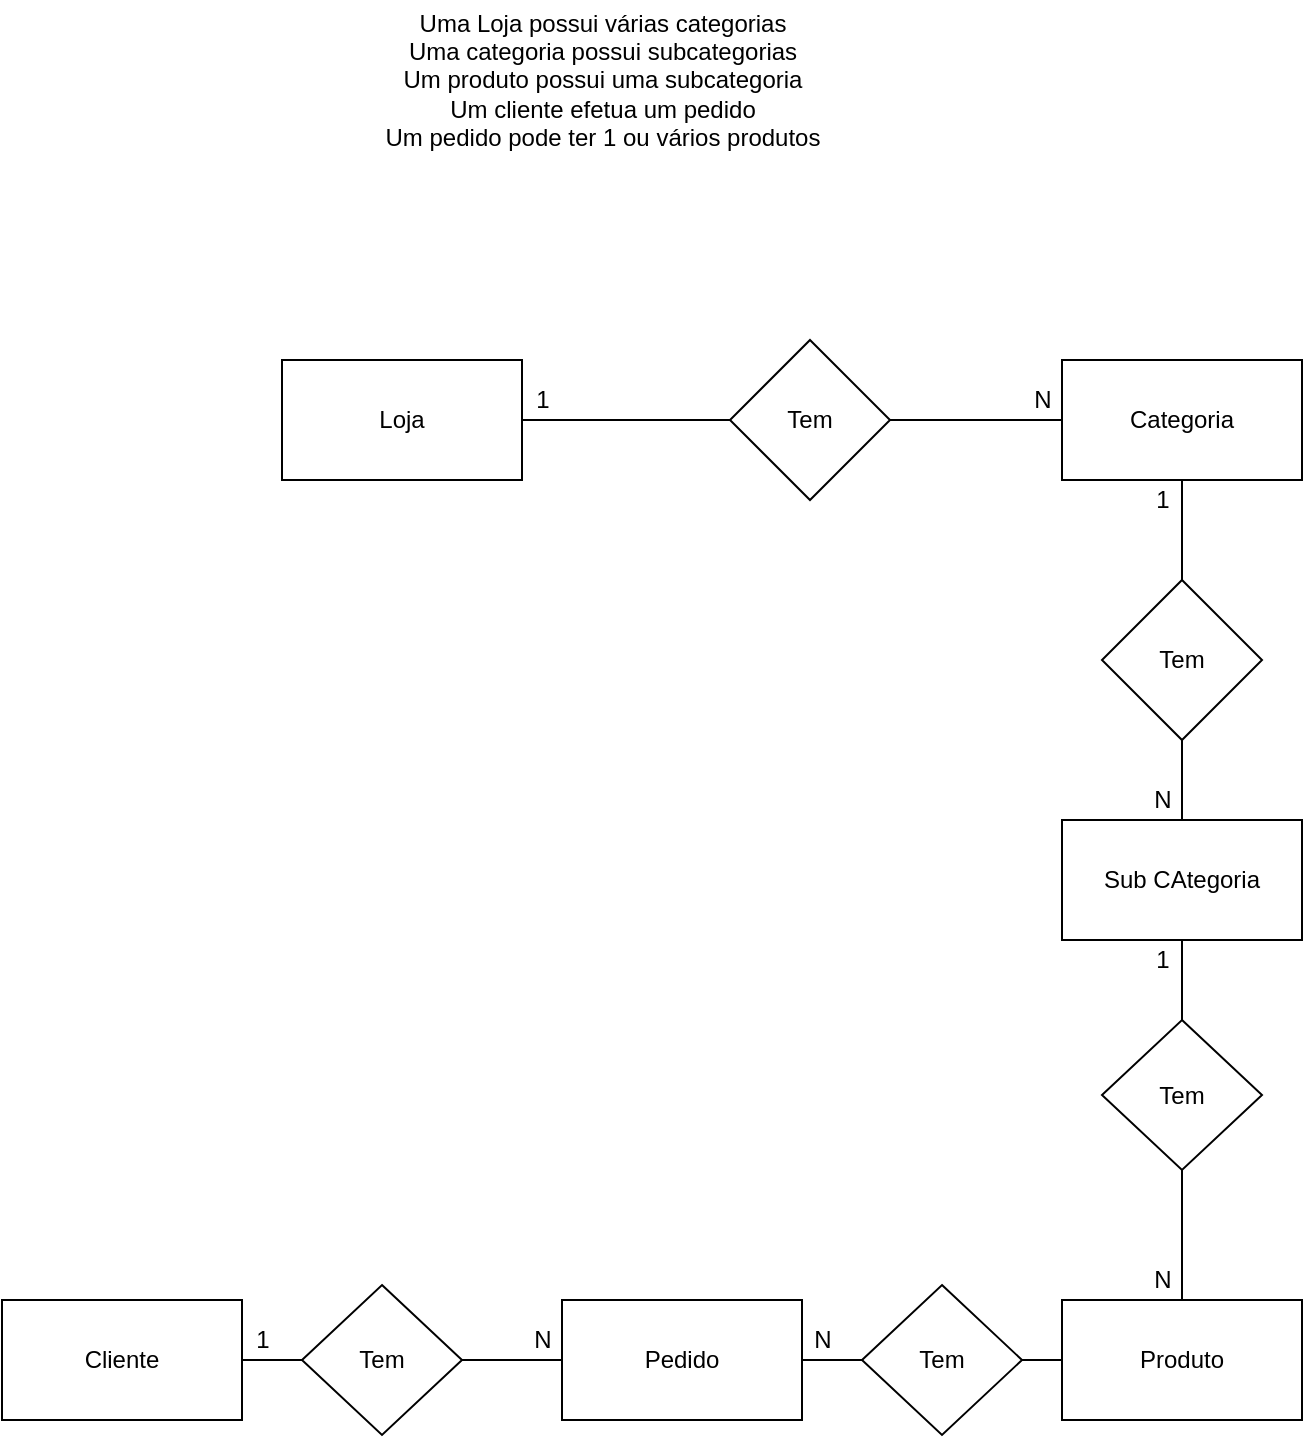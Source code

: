 <mxfile version="14.4.3" type="device" pages="2"><diagram id="_c1NYDzDAUoDFPZYQeT1" name="Page-1"><mxGraphModel dx="1422" dy="794" grid="1" gridSize="10" guides="1" tooltips="1" connect="1" arrows="1" fold="1" page="1" pageScale="1" pageWidth="827" pageHeight="1169" math="0" shadow="0"><root><mxCell id="0"/><mxCell id="1" parent="0"/><mxCell id="cOWtRkNgc1DjLzoOMCRl-2" value="&lt;div&gt;Uma Loja possui várias categorias&lt;/div&gt;&lt;div&gt;Uma categoria possui subcategorias&lt;/div&gt;&lt;div&gt;Um produto possui uma subcategoria&lt;/div&gt;&lt;div&gt;Um cliente efetua um pedido&lt;/div&gt;&lt;div&gt;Um pedido pode ter 1 ou vários produtos&lt;/div&gt;" style="text;html=1;align=center;verticalAlign=middle;resizable=0;points=[];autosize=1;" vertex="1" parent="1"><mxGeometry x="195" width="230" height="80" as="geometry"/></mxCell><mxCell id="cOWtRkNgc1DjLzoOMCRl-3" value="Loja" style="whiteSpace=wrap;html=1;" vertex="1" parent="1"><mxGeometry x="150" y="180" width="120" height="60" as="geometry"/></mxCell><mxCell id="cOWtRkNgc1DjLzoOMCRl-10" value="" style="edgeStyle=orthogonalEdgeStyle;rounded=0;orthogonalLoop=1;jettySize=auto;html=1;endArrow=none;endFill=0;" edge="1" parent="1" source="cOWtRkNgc1DjLzoOMCRl-4" target="cOWtRkNgc1DjLzoOMCRl-7"><mxGeometry relative="1" as="geometry"/></mxCell><mxCell id="cOWtRkNgc1DjLzoOMCRl-4" value="Categoria" style="whiteSpace=wrap;html=1;" vertex="1" parent="1"><mxGeometry x="540" y="180" width="120" height="60" as="geometry"/></mxCell><mxCell id="cOWtRkNgc1DjLzoOMCRl-6" value="Sub CAtegoria" style="whiteSpace=wrap;html=1;" vertex="1" parent="1"><mxGeometry x="540" y="410" width="120" height="60" as="geometry"/></mxCell><mxCell id="cOWtRkNgc1DjLzoOMCRl-8" value="" style="edgeStyle=orthogonalEdgeStyle;rounded=0;orthogonalLoop=1;jettySize=auto;html=1;endArrow=none;endFill=0;" edge="1" parent="1" source="cOWtRkNgc1DjLzoOMCRl-7" target="cOWtRkNgc1DjLzoOMCRl-3"><mxGeometry relative="1" as="geometry"/></mxCell><mxCell id="cOWtRkNgc1DjLzoOMCRl-7" value="Tem" style="rhombus;whiteSpace=wrap;html=1;" vertex="1" parent="1"><mxGeometry x="374" y="170" width="80" height="80" as="geometry"/></mxCell><mxCell id="cOWtRkNgc1DjLzoOMCRl-13" value="" style="edgeStyle=orthogonalEdgeStyle;rounded=0;orthogonalLoop=1;jettySize=auto;html=1;endArrow=none;endFill=0;" edge="1" parent="1" source="cOWtRkNgc1DjLzoOMCRl-9" target="cOWtRkNgc1DjLzoOMCRl-4"><mxGeometry relative="1" as="geometry"/></mxCell><mxCell id="cOWtRkNgc1DjLzoOMCRl-14" value="" style="edgeStyle=orthogonalEdgeStyle;rounded=0;orthogonalLoop=1;jettySize=auto;html=1;endArrow=none;endFill=0;" edge="1" parent="1" source="cOWtRkNgc1DjLzoOMCRl-9" target="cOWtRkNgc1DjLzoOMCRl-6"><mxGeometry relative="1" as="geometry"/></mxCell><mxCell id="cOWtRkNgc1DjLzoOMCRl-9" value="Tem" style="rhombus;whiteSpace=wrap;html=1;" vertex="1" parent="1"><mxGeometry x="560" y="290" width="80" height="80" as="geometry"/></mxCell><mxCell id="cOWtRkNgc1DjLzoOMCRl-11" value="1" style="text;html=1;align=center;verticalAlign=middle;resizable=0;points=[];autosize=1;" vertex="1" parent="1"><mxGeometry x="270" y="190" width="20" height="20" as="geometry"/></mxCell><mxCell id="cOWtRkNgc1DjLzoOMCRl-12" value="N" style="text;html=1;align=center;verticalAlign=middle;resizable=0;points=[];autosize=1;" vertex="1" parent="1"><mxGeometry x="520" y="190" width="20" height="20" as="geometry"/></mxCell><mxCell id="cOWtRkNgc1DjLzoOMCRl-15" value="1" style="text;html=1;align=center;verticalAlign=middle;resizable=0;points=[];autosize=1;" vertex="1" parent="1"><mxGeometry x="580" y="240" width="20" height="20" as="geometry"/></mxCell><mxCell id="cOWtRkNgc1DjLzoOMCRl-16" value="N" style="text;html=1;align=center;verticalAlign=middle;resizable=0;points=[];autosize=1;" vertex="1" parent="1"><mxGeometry x="580" y="390" width="20" height="20" as="geometry"/></mxCell><mxCell id="ww1gT_gzaeOJiorx6r-I-3" value="" style="edgeStyle=orthogonalEdgeStyle;rounded=0;orthogonalLoop=1;jettySize=auto;html=1;endArrow=none;endFill=0;" edge="1" parent="1" source="ww1gT_gzaeOJiorx6r-I-1" target="ww1gT_gzaeOJiorx6r-I-2"><mxGeometry relative="1" as="geometry"/></mxCell><mxCell id="ww1gT_gzaeOJiorx6r-I-1" value="Produto" style="whiteSpace=wrap;html=1;" vertex="1" parent="1"><mxGeometry x="540" y="650" width="120" height="60" as="geometry"/></mxCell><mxCell id="ww1gT_gzaeOJiorx6r-I-6" style="edgeStyle=orthogonalEdgeStyle;rounded=0;orthogonalLoop=1;jettySize=auto;html=1;exitX=0.5;exitY=0;exitDx=0;exitDy=0;entryX=0.5;entryY=1;entryDx=0;entryDy=0;endArrow=none;endFill=0;" edge="1" parent="1" source="ww1gT_gzaeOJiorx6r-I-2" target="cOWtRkNgc1DjLzoOMCRl-6"><mxGeometry relative="1" as="geometry"/></mxCell><mxCell id="ww1gT_gzaeOJiorx6r-I-2" value="Tem" style="rhombus;whiteSpace=wrap;html=1;" vertex="1" parent="1"><mxGeometry x="560" y="510" width="80" height="75" as="geometry"/></mxCell><mxCell id="ww1gT_gzaeOJiorx6r-I-7" value="Pedido" style="whiteSpace=wrap;html=1;" vertex="1" parent="1"><mxGeometry x="290" y="650" width="120" height="60" as="geometry"/></mxCell><mxCell id="ww1gT_gzaeOJiorx6r-I-9" value="" style="edgeStyle=orthogonalEdgeStyle;rounded=0;orthogonalLoop=1;jettySize=auto;html=1;endArrow=none;endFill=0;" edge="1" parent="1" source="ww1gT_gzaeOJiorx6r-I-8" target="ww1gT_gzaeOJiorx6r-I-1"><mxGeometry relative="1" as="geometry"/></mxCell><mxCell id="ww1gT_gzaeOJiorx6r-I-10" value="" style="edgeStyle=orthogonalEdgeStyle;rounded=0;orthogonalLoop=1;jettySize=auto;html=1;endArrow=none;endFill=0;" edge="1" parent="1" source="ww1gT_gzaeOJiorx6r-I-8" target="ww1gT_gzaeOJiorx6r-I-7"><mxGeometry relative="1" as="geometry"/></mxCell><mxCell id="ww1gT_gzaeOJiorx6r-I-8" value="Tem" style="rhombus;whiteSpace=wrap;html=1;" vertex="1" parent="1"><mxGeometry x="440" y="642.5" width="80" height="75" as="geometry"/></mxCell><mxCell id="ww1gT_gzaeOJiorx6r-I-14" value="" style="edgeStyle=orthogonalEdgeStyle;rounded=0;orthogonalLoop=1;jettySize=auto;html=1;endArrow=none;endFill=0;" edge="1" parent="1" source="ww1gT_gzaeOJiorx6r-I-11" target="ww1gT_gzaeOJiorx6r-I-7"><mxGeometry relative="1" as="geometry"/></mxCell><mxCell id="ww1gT_gzaeOJiorx6r-I-11" value="Tem" style="rhombus;whiteSpace=wrap;html=1;" vertex="1" parent="1"><mxGeometry x="160" y="642.5" width="80" height="75" as="geometry"/></mxCell><mxCell id="ww1gT_gzaeOJiorx6r-I-13" value="" style="edgeStyle=orthogonalEdgeStyle;rounded=0;orthogonalLoop=1;jettySize=auto;html=1;endArrow=none;endFill=0;" edge="1" parent="1" source="ww1gT_gzaeOJiorx6r-I-12" target="ww1gT_gzaeOJiorx6r-I-11"><mxGeometry relative="1" as="geometry"/></mxCell><mxCell id="ww1gT_gzaeOJiorx6r-I-12" value="Cliente" style="whiteSpace=wrap;html=1;" vertex="1" parent="1"><mxGeometry x="10" y="650" width="120" height="60" as="geometry"/></mxCell><mxCell id="3A9qfYMTHj3IIqEdHc9m-1" value="1" style="text;html=1;align=center;verticalAlign=middle;resizable=0;points=[];autosize=1;" vertex="1" parent="1"><mxGeometry x="580" y="470" width="20" height="20" as="geometry"/></mxCell><mxCell id="3A9qfYMTHj3IIqEdHc9m-2" value="N" style="text;html=1;align=center;verticalAlign=middle;resizable=0;points=[];autosize=1;" vertex="1" parent="1"><mxGeometry x="580" y="630" width="20" height="20" as="geometry"/></mxCell><mxCell id="3A9qfYMTHj3IIqEdHc9m-3" value="N" style="text;html=1;align=center;verticalAlign=middle;resizable=0;points=[];autosize=1;" vertex="1" parent="1"><mxGeometry x="410" y="660" width="20" height="20" as="geometry"/></mxCell><mxCell id="3A9qfYMTHj3IIqEdHc9m-4" value="N" style="text;html=1;align=center;verticalAlign=middle;resizable=0;points=[];autosize=1;" vertex="1" parent="1"><mxGeometry x="270" y="660" width="20" height="20" as="geometry"/></mxCell><mxCell id="3A9qfYMTHj3IIqEdHc9m-5" value="1" style="text;html=1;align=center;verticalAlign=middle;resizable=0;points=[];autosize=1;" vertex="1" parent="1"><mxGeometry x="130" y="660" width="20" height="20" as="geometry"/></mxCell></root></mxGraphModel></diagram><diagram id="5uO2f9jWzIKY6-KmZWyT" name="Page-2"><mxGraphModel dx="1422" dy="794" grid="1" gridSize="10" guides="1" tooltips="1" connect="1" arrows="1" fold="1" page="1" pageScale="1" pageWidth="827" pageHeight="1169" math="0" shadow="0"><root><mxCell id="DwUhAPKmo56oCLnH-i9C-0"/><mxCell id="DwUhAPKmo56oCLnH-i9C-1" parent="DwUhAPKmo56oCLnH-i9C-0"/><mxCell id="DwUhAPKmo56oCLnH-i9C-2" value="Loja" style="shape=table;startSize=30;container=1;collapsible=1;childLayout=tableLayout;fixedRows=1;rowLines=0;fontStyle=1;align=center;resizeLast=1;" vertex="1" parent="DwUhAPKmo56oCLnH-i9C-1"><mxGeometry x="60" y="100" width="180" height="130" as="geometry"/></mxCell><mxCell id="DwUhAPKmo56oCLnH-i9C-3" value="" style="shape=partialRectangle;collapsible=0;dropTarget=0;pointerEvents=0;fillColor=none;top=0;left=0;bottom=0;right=0;points=[[0,0.5],[1,0.5]];portConstraint=eastwest;" vertex="1" parent="DwUhAPKmo56oCLnH-i9C-2"><mxGeometry y="30" width="180" height="30" as="geometry"/></mxCell><mxCell id="DwUhAPKmo56oCLnH-i9C-4" value="PK" style="shape=partialRectangle;connectable=0;fillColor=none;top=0;left=0;bottom=0;right=0;fontStyle=1;overflow=hidden;" vertex="1" parent="DwUhAPKmo56oCLnH-i9C-3"><mxGeometry width="60" height="30" as="geometry"/></mxCell><mxCell id="DwUhAPKmo56oCLnH-i9C-5" value="IDloja" style="shape=partialRectangle;connectable=0;fillColor=none;top=0;left=0;bottom=0;right=0;align=left;spacingLeft=6;fontStyle=5;overflow=hidden;" vertex="1" parent="DwUhAPKmo56oCLnH-i9C-3"><mxGeometry x="60" width="120" height="30" as="geometry"/></mxCell><mxCell id="DwUhAPKmo56oCLnH-i9C-6" value="" style="shape=partialRectangle;collapsible=0;dropTarget=0;pointerEvents=0;fillColor=none;top=0;left=0;bottom=1;right=0;points=[[0,0.5],[1,0.5]];portConstraint=eastwest;" vertex="1" parent="DwUhAPKmo56oCLnH-i9C-2"><mxGeometry y="60" width="180" height="30" as="geometry"/></mxCell><mxCell id="DwUhAPKmo56oCLnH-i9C-7" value="FK" style="shape=partialRectangle;connectable=0;fillColor=none;top=0;left=0;bottom=0;right=0;fontStyle=1;overflow=hidden;" vertex="1" parent="DwUhAPKmo56oCLnH-i9C-6"><mxGeometry width="60" height="30" as="geometry"/></mxCell><mxCell id="DwUhAPKmo56oCLnH-i9C-8" value="IDCategoria" style="shape=partialRectangle;connectable=0;fillColor=none;top=0;left=0;bottom=0;right=0;align=left;spacingLeft=6;fontStyle=5;overflow=hidden;" vertex="1" parent="DwUhAPKmo56oCLnH-i9C-6"><mxGeometry x="60" width="120" height="30" as="geometry"/></mxCell><mxCell id="DwUhAPKmo56oCLnH-i9C-9" value="" style="shape=partialRectangle;collapsible=0;dropTarget=0;pointerEvents=0;fillColor=none;top=0;left=0;bottom=0;right=0;points=[[0,0.5],[1,0.5]];portConstraint=eastwest;" vertex="1" parent="DwUhAPKmo56oCLnH-i9C-2"><mxGeometry y="90" width="180" height="30" as="geometry"/></mxCell><mxCell id="DwUhAPKmo56oCLnH-i9C-10" value="" style="shape=partialRectangle;connectable=0;fillColor=none;top=0;left=0;bottom=0;right=0;editable=1;overflow=hidden;" vertex="1" parent="DwUhAPKmo56oCLnH-i9C-9"><mxGeometry width="60" height="30" as="geometry"/></mxCell><mxCell id="DwUhAPKmo56oCLnH-i9C-11" value="Razão social" style="shape=partialRectangle;connectable=0;fillColor=none;top=0;left=0;bottom=0;right=0;align=left;spacingLeft=6;overflow=hidden;" vertex="1" parent="DwUhAPKmo56oCLnH-i9C-9"><mxGeometry x="60" width="120" height="30" as="geometry"/></mxCell><mxCell id="y03lvcOkCRrNUedKaOHr-0" value="Categoria" style="shape=table;startSize=30;container=1;collapsible=1;childLayout=tableLayout;fixedRows=1;rowLines=0;fontStyle=1;align=center;resizeLast=1;" vertex="1" parent="DwUhAPKmo56oCLnH-i9C-1"><mxGeometry x="340" y="100" width="180" height="130" as="geometry"/></mxCell><mxCell id="y03lvcOkCRrNUedKaOHr-1" value="" style="shape=partialRectangle;collapsible=0;dropTarget=0;pointerEvents=0;fillColor=none;top=0;left=0;bottom=1;right=0;points=[[0,0.5],[1,0.5]];portConstraint=eastwest;" vertex="1" parent="y03lvcOkCRrNUedKaOHr-0"><mxGeometry y="30" width="180" height="30" as="geometry"/></mxCell><mxCell id="y03lvcOkCRrNUedKaOHr-2" value="PK" style="shape=partialRectangle;connectable=0;fillColor=none;top=0;left=0;bottom=0;right=0;fontStyle=1;overflow=hidden;" vertex="1" parent="y03lvcOkCRrNUedKaOHr-1"><mxGeometry width="30" height="30" as="geometry"/></mxCell><mxCell id="y03lvcOkCRrNUedKaOHr-3" value="IDCategoria" style="shape=partialRectangle;connectable=0;fillColor=none;top=0;left=0;bottom=0;right=0;align=left;spacingLeft=6;fontStyle=5;overflow=hidden;" vertex="1" parent="y03lvcOkCRrNUedKaOHr-1"><mxGeometry x="30" width="150" height="30" as="geometry"/></mxCell><mxCell id="V9AXgfmqB6OzCobA0RFw-0" value="" style="shape=partialRectangle;collapsible=0;dropTarget=0;pointerEvents=0;fillColor=none;top=0;left=0;bottom=1;right=0;points=[[0,0.5],[1,0.5]];portConstraint=eastwest;" vertex="1" parent="y03lvcOkCRrNUedKaOHr-0"><mxGeometry y="60" width="180" height="30" as="geometry"/></mxCell><mxCell id="V9AXgfmqB6OzCobA0RFw-1" value="FK" style="shape=partialRectangle;connectable=0;fillColor=none;top=0;left=0;bottom=0;right=0;fontStyle=1;overflow=hidden;" vertex="1" parent="V9AXgfmqB6OzCobA0RFw-0"><mxGeometry width="30" height="30" as="geometry"/></mxCell><mxCell id="V9AXgfmqB6OzCobA0RFw-2" value="IDLoja" style="shape=partialRectangle;connectable=0;fillColor=none;top=0;left=0;bottom=0;right=0;align=left;spacingLeft=6;fontStyle=5;overflow=hidden;" vertex="1" parent="V9AXgfmqB6OzCobA0RFw-0"><mxGeometry x="30" width="150" height="30" as="geometry"/></mxCell><mxCell id="y03lvcOkCRrNUedKaOHr-4" value="" style="shape=partialRectangle;collapsible=0;dropTarget=0;pointerEvents=0;fillColor=none;top=0;left=0;bottom=0;right=0;points=[[0,0.5],[1,0.5]];portConstraint=eastwest;" vertex="1" parent="y03lvcOkCRrNUedKaOHr-0"><mxGeometry y="90" width="180" height="30" as="geometry"/></mxCell><mxCell id="y03lvcOkCRrNUedKaOHr-5" value="" style="shape=partialRectangle;connectable=0;fillColor=none;top=0;left=0;bottom=0;right=0;editable=1;overflow=hidden;" vertex="1" parent="y03lvcOkCRrNUedKaOHr-4"><mxGeometry width="30" height="30" as="geometry"/></mxCell><mxCell id="y03lvcOkCRrNUedKaOHr-6" value="Nome" style="shape=partialRectangle;connectable=0;fillColor=none;top=0;left=0;bottom=0;right=0;align=left;spacingLeft=6;overflow=hidden;" vertex="1" parent="y03lvcOkCRrNUedKaOHr-4"><mxGeometry x="30" width="150" height="30" as="geometry"/></mxCell><mxCell id="V9AXgfmqB6OzCobA0RFw-3" value="Sub categoria" style="shape=table;startSize=30;container=1;collapsible=1;childLayout=tableLayout;fixedRows=1;rowLines=0;fontStyle=1;align=center;resizeLast=1;" vertex="1" parent="DwUhAPKmo56oCLnH-i9C-1"><mxGeometry x="620" y="100" width="180" height="130" as="geometry"/></mxCell><mxCell id="V9AXgfmqB6OzCobA0RFw-4" value="" style="shape=partialRectangle;collapsible=0;dropTarget=0;pointerEvents=0;fillColor=none;top=0;left=0;bottom=1;right=0;points=[[0,0.5],[1,0.5]];portConstraint=eastwest;" vertex="1" parent="V9AXgfmqB6OzCobA0RFw-3"><mxGeometry y="30" width="180" height="30" as="geometry"/></mxCell><mxCell id="V9AXgfmqB6OzCobA0RFw-5" value="PK" style="shape=partialRectangle;connectable=0;fillColor=none;top=0;left=0;bottom=0;right=0;fontStyle=1;overflow=hidden;" vertex="1" parent="V9AXgfmqB6OzCobA0RFw-4"><mxGeometry width="30" height="30" as="geometry"/></mxCell><mxCell id="V9AXgfmqB6OzCobA0RFw-6" value="IDSubcategoria" style="shape=partialRectangle;connectable=0;fillColor=none;top=0;left=0;bottom=0;right=0;align=left;spacingLeft=6;fontStyle=5;overflow=hidden;" vertex="1" parent="V9AXgfmqB6OzCobA0RFw-4"><mxGeometry x="30" width="150" height="30" as="geometry"/></mxCell><mxCell id="V9AXgfmqB6OzCobA0RFw-7" value="" style="shape=partialRectangle;collapsible=0;dropTarget=0;pointerEvents=0;fillColor=none;top=0;left=0;bottom=1;right=0;points=[[0,0.5],[1,0.5]];portConstraint=eastwest;" vertex="1" parent="V9AXgfmqB6OzCobA0RFw-3"><mxGeometry y="60" width="180" height="30" as="geometry"/></mxCell><mxCell id="V9AXgfmqB6OzCobA0RFw-8" value="FK" style="shape=partialRectangle;connectable=0;fillColor=none;top=0;left=0;bottom=0;right=0;fontStyle=1;overflow=hidden;" vertex="1" parent="V9AXgfmqB6OzCobA0RFw-7"><mxGeometry width="30" height="30" as="geometry"/></mxCell><mxCell id="V9AXgfmqB6OzCobA0RFw-9" value="IDCategoria" style="shape=partialRectangle;connectable=0;fillColor=none;top=0;left=0;bottom=0;right=0;align=left;spacingLeft=6;fontStyle=5;overflow=hidden;" vertex="1" parent="V9AXgfmqB6OzCobA0RFw-7"><mxGeometry x="30" width="150" height="30" as="geometry"/></mxCell><mxCell id="V9AXgfmqB6OzCobA0RFw-10" value="" style="shape=partialRectangle;collapsible=0;dropTarget=0;pointerEvents=0;fillColor=none;top=0;left=0;bottom=0;right=0;points=[[0,0.5],[1,0.5]];portConstraint=eastwest;" vertex="1" parent="V9AXgfmqB6OzCobA0RFw-3"><mxGeometry y="90" width="180" height="30" as="geometry"/></mxCell><mxCell id="V9AXgfmqB6OzCobA0RFw-11" value="" style="shape=partialRectangle;connectable=0;fillColor=none;top=0;left=0;bottom=0;right=0;editable=1;overflow=hidden;" vertex="1" parent="V9AXgfmqB6OzCobA0RFw-10"><mxGeometry width="30" height="30" as="geometry"/></mxCell><mxCell id="V9AXgfmqB6OzCobA0RFw-12" value="Nome" style="shape=partialRectangle;connectable=0;fillColor=none;top=0;left=0;bottom=0;right=0;align=left;spacingLeft=6;overflow=hidden;" vertex="1" parent="V9AXgfmqB6OzCobA0RFw-10"><mxGeometry x="30" width="150" height="30" as="geometry"/></mxCell><mxCell id="V9AXgfmqB6OzCobA0RFw-13" value="Produto" style="shape=table;startSize=30;container=1;collapsible=1;childLayout=tableLayout;fixedRows=1;rowLines=0;fontStyle=1;align=center;resizeLast=1;" vertex="1" parent="DwUhAPKmo56oCLnH-i9C-1"><mxGeometry x="610" y="330" width="180" height="160" as="geometry"/></mxCell><mxCell id="V9AXgfmqB6OzCobA0RFw-14" value="" style="shape=partialRectangle;collapsible=0;dropTarget=0;pointerEvents=0;fillColor=none;top=0;left=0;bottom=1;right=0;points=[[0,0.5],[1,0.5]];portConstraint=eastwest;" vertex="1" parent="V9AXgfmqB6OzCobA0RFw-13"><mxGeometry y="30" width="180" height="30" as="geometry"/></mxCell><mxCell id="V9AXgfmqB6OzCobA0RFw-15" value="PK" style="shape=partialRectangle;connectable=0;fillColor=none;top=0;left=0;bottom=0;right=0;fontStyle=1;overflow=hidden;" vertex="1" parent="V9AXgfmqB6OzCobA0RFw-14"><mxGeometry width="30" height="30" as="geometry"/></mxCell><mxCell id="V9AXgfmqB6OzCobA0RFw-16" value="IDProduto" style="shape=partialRectangle;connectable=0;fillColor=none;top=0;left=0;bottom=0;right=0;align=left;spacingLeft=6;fontStyle=5;overflow=hidden;" vertex="1" parent="V9AXgfmqB6OzCobA0RFw-14"><mxGeometry x="30" width="150" height="30" as="geometry"/></mxCell><mxCell id="V9AXgfmqB6OzCobA0RFw-17" value="" style="shape=partialRectangle;collapsible=0;dropTarget=0;pointerEvents=0;fillColor=none;top=0;left=0;bottom=1;right=0;points=[[0,0.5],[1,0.5]];portConstraint=eastwest;" vertex="1" parent="V9AXgfmqB6OzCobA0RFw-13"><mxGeometry y="60" width="180" height="30" as="geometry"/></mxCell><mxCell id="V9AXgfmqB6OzCobA0RFw-18" value="FK" style="shape=partialRectangle;connectable=0;fillColor=none;top=0;left=0;bottom=0;right=0;fontStyle=1;overflow=hidden;" vertex="1" parent="V9AXgfmqB6OzCobA0RFw-17"><mxGeometry width="30" height="30" as="geometry"/></mxCell><mxCell id="V9AXgfmqB6OzCobA0RFw-19" value="IDSubategoria" style="shape=partialRectangle;connectable=0;fillColor=none;top=0;left=0;bottom=0;right=0;align=left;spacingLeft=6;fontStyle=5;overflow=hidden;" vertex="1" parent="V9AXgfmqB6OzCobA0RFw-17"><mxGeometry x="30" width="150" height="30" as="geometry"/></mxCell><mxCell id="V9AXgfmqB6OzCobA0RFw-20" value="" style="shape=partialRectangle;collapsible=0;dropTarget=0;pointerEvents=0;fillColor=none;top=0;left=0;bottom=0;right=0;points=[[0,0.5],[1,0.5]];portConstraint=eastwest;" vertex="1" parent="V9AXgfmqB6OzCobA0RFw-13"><mxGeometry y="90" width="180" height="30" as="geometry"/></mxCell><mxCell id="V9AXgfmqB6OzCobA0RFw-21" value="" style="shape=partialRectangle;connectable=0;fillColor=none;top=0;left=0;bottom=0;right=0;editable=1;overflow=hidden;" vertex="1" parent="V9AXgfmqB6OzCobA0RFw-20"><mxGeometry width="30" height="30" as="geometry"/></mxCell><mxCell id="V9AXgfmqB6OzCobA0RFw-22" value="Titulo " style="shape=partialRectangle;connectable=0;fillColor=none;top=0;left=0;bottom=0;right=0;align=left;spacingLeft=6;overflow=hidden;" vertex="1" parent="V9AXgfmqB6OzCobA0RFw-20"><mxGeometry x="30" width="150" height="30" as="geometry"/></mxCell><mxCell id="V9AXgfmqB6OzCobA0RFw-23" value="" style="shape=partialRectangle;collapsible=0;dropTarget=0;pointerEvents=0;fillColor=none;top=0;left=0;bottom=0;right=0;points=[[0,0.5],[1,0.5]];portConstraint=eastwest;" vertex="1" parent="V9AXgfmqB6OzCobA0RFw-13"><mxGeometry y="120" width="180" height="30" as="geometry"/></mxCell><mxCell id="V9AXgfmqB6OzCobA0RFw-24" value="" style="shape=partialRectangle;connectable=0;fillColor=none;top=0;left=0;bottom=0;right=0;editable=1;overflow=hidden;" vertex="1" parent="V9AXgfmqB6OzCobA0RFw-23"><mxGeometry width="30" height="30" as="geometry"/></mxCell><mxCell id="V9AXgfmqB6OzCobA0RFw-25" value="Valor" style="shape=partialRectangle;connectable=0;fillColor=none;top=0;left=0;bottom=0;right=0;align=left;spacingLeft=6;overflow=hidden;" vertex="1" parent="V9AXgfmqB6OzCobA0RFw-23"><mxGeometry x="30" width="150" height="30" as="geometry"/></mxCell><mxCell id="V9AXgfmqB6OzCobA0RFw-26" value="Pedidos Produto" style="shape=table;startSize=30;container=1;collapsible=1;childLayout=tableLayout;fixedRows=1;rowLines=0;fontStyle=1;align=center;resizeLast=1;" vertex="1" parent="DwUhAPKmo56oCLnH-i9C-1"><mxGeometry x="324" y="330" width="180" height="100" as="geometry"/></mxCell><mxCell id="V9AXgfmqB6OzCobA0RFw-27" value="" style="shape=partialRectangle;collapsible=0;dropTarget=0;pointerEvents=0;fillColor=none;top=0;left=0;bottom=1;right=0;points=[[0,0.5],[1,0.5]];portConstraint=eastwest;" vertex="1" parent="V9AXgfmqB6OzCobA0RFw-26"><mxGeometry y="30" width="180" height="30" as="geometry"/></mxCell><mxCell id="V9AXgfmqB6OzCobA0RFw-28" value="PK" style="shape=partialRectangle;connectable=0;fillColor=none;top=0;left=0;bottom=0;right=0;fontStyle=1;overflow=hidden;" vertex="1" parent="V9AXgfmqB6OzCobA0RFw-27"><mxGeometry width="30" height="30" as="geometry"/></mxCell><mxCell id="V9AXgfmqB6OzCobA0RFw-29" value="IDPedidos" style="shape=partialRectangle;connectable=0;fillColor=none;top=0;left=0;bottom=0;right=0;align=left;spacingLeft=6;fontStyle=5;overflow=hidden;" vertex="1" parent="V9AXgfmqB6OzCobA0RFw-27"><mxGeometry x="30" width="150" height="30" as="geometry"/></mxCell><mxCell id="V9AXgfmqB6OzCobA0RFw-30" value="" style="shape=partialRectangle;collapsible=0;dropTarget=0;pointerEvents=0;fillColor=none;top=0;left=0;bottom=1;right=0;points=[[0,0.5],[1,0.5]];portConstraint=eastwest;" vertex="1" parent="V9AXgfmqB6OzCobA0RFw-26"><mxGeometry y="60" width="180" height="30" as="geometry"/></mxCell><mxCell id="V9AXgfmqB6OzCobA0RFw-31" value="FK" style="shape=partialRectangle;connectable=0;fillColor=none;top=0;left=0;bottom=0;right=0;fontStyle=1;overflow=hidden;" vertex="1" parent="V9AXgfmqB6OzCobA0RFw-30"><mxGeometry width="30" height="30" as="geometry"/></mxCell><mxCell id="V9AXgfmqB6OzCobA0RFw-32" value="IDProdutos" style="shape=partialRectangle;connectable=0;fillColor=none;top=0;left=0;bottom=0;right=0;align=left;spacingLeft=6;fontStyle=5;overflow=hidden;" vertex="1" parent="V9AXgfmqB6OzCobA0RFw-30"><mxGeometry x="30" width="150" height="30" as="geometry"/></mxCell><mxCell id="V9AXgfmqB6OzCobA0RFw-36" value="Clientes" style="shape=table;startSize=30;container=1;collapsible=1;childLayout=tableLayout;fixedRows=1;rowLines=0;fontStyle=1;align=center;resizeLast=1;" vertex="1" parent="DwUhAPKmo56oCLnH-i9C-1"><mxGeometry x="324" y="490" width="180" height="100" as="geometry"/></mxCell><mxCell id="V9AXgfmqB6OzCobA0RFw-37" value="" style="shape=partialRectangle;collapsible=0;dropTarget=0;pointerEvents=0;fillColor=none;top=0;left=0;bottom=1;right=0;points=[[0,0.5],[1,0.5]];portConstraint=eastwest;" vertex="1" parent="V9AXgfmqB6OzCobA0RFw-36"><mxGeometry y="30" width="180" height="30" as="geometry"/></mxCell><mxCell id="V9AXgfmqB6OzCobA0RFw-38" value="PK" style="shape=partialRectangle;connectable=0;fillColor=none;top=0;left=0;bottom=0;right=0;fontStyle=1;overflow=hidden;" vertex="1" parent="V9AXgfmqB6OzCobA0RFw-37"><mxGeometry width="36" height="30" as="geometry"/></mxCell><mxCell id="V9AXgfmqB6OzCobA0RFw-39" value="IDClientes" style="shape=partialRectangle;connectable=0;fillColor=none;top=0;left=0;bottom=0;right=0;align=left;spacingLeft=6;fontStyle=5;overflow=hidden;" vertex="1" parent="V9AXgfmqB6OzCobA0RFw-37"><mxGeometry x="36" width="144" height="30" as="geometry"/></mxCell><mxCell id="V9AXgfmqB6OzCobA0RFw-43" value="" style="shape=partialRectangle;collapsible=0;dropTarget=0;pointerEvents=0;fillColor=none;top=0;left=0;bottom=1;right=0;points=[[0,0.5],[1,0.5]];portConstraint=eastwest;" vertex="1" parent="V9AXgfmqB6OzCobA0RFw-36"><mxGeometry y="60" width="180" height="30" as="geometry"/></mxCell><mxCell id="V9AXgfmqB6OzCobA0RFw-44" value="" style="shape=partialRectangle;connectable=0;fillColor=none;top=0;left=0;bottom=0;right=0;fontStyle=1;overflow=hidden;" vertex="1" parent="V9AXgfmqB6OzCobA0RFw-43"><mxGeometry width="36" height="30" as="geometry"/></mxCell><mxCell id="V9AXgfmqB6OzCobA0RFw-45" value="Nome" style="shape=partialRectangle;connectable=0;fillColor=none;top=0;left=0;bottom=0;right=0;align=left;spacingLeft=6;fontStyle=5;overflow=hidden;" vertex="1" parent="V9AXgfmqB6OzCobA0RFw-43"><mxGeometry x="36" width="144" height="30" as="geometry"/></mxCell><mxCell id="V9AXgfmqB6OzCobA0RFw-46" value="Pedido" style="shape=table;startSize=30;container=1;collapsible=1;childLayout=tableLayout;fixedRows=1;rowLines=0;fontStyle=1;align=center;resizeLast=1;" vertex="1" parent="DwUhAPKmo56oCLnH-i9C-1"><mxGeometry x="60" y="325" width="180" height="130" as="geometry"/></mxCell><mxCell id="V9AXgfmqB6OzCobA0RFw-47" value="" style="shape=partialRectangle;collapsible=0;dropTarget=0;pointerEvents=0;fillColor=none;top=0;left=0;bottom=0;right=0;points=[[0,0.5],[1,0.5]];portConstraint=eastwest;" vertex="1" parent="V9AXgfmqB6OzCobA0RFw-46"><mxGeometry y="30" width="180" height="30" as="geometry"/></mxCell><mxCell id="V9AXgfmqB6OzCobA0RFw-48" value="PK" style="shape=partialRectangle;connectable=0;fillColor=none;top=0;left=0;bottom=0;right=0;fontStyle=1;overflow=hidden;" vertex="1" parent="V9AXgfmqB6OzCobA0RFw-47"><mxGeometry width="60" height="30" as="geometry"/></mxCell><mxCell id="V9AXgfmqB6OzCobA0RFw-49" value="IDPedido " style="shape=partialRectangle;connectable=0;fillColor=none;top=0;left=0;bottom=0;right=0;align=left;spacingLeft=6;fontStyle=5;overflow=hidden;" vertex="1" parent="V9AXgfmqB6OzCobA0RFw-47"><mxGeometry x="60" width="120" height="30" as="geometry"/></mxCell><mxCell id="V9AXgfmqB6OzCobA0RFw-50" value="" style="shape=partialRectangle;collapsible=0;dropTarget=0;pointerEvents=0;fillColor=none;top=0;left=0;bottom=1;right=0;points=[[0,0.5],[1,0.5]];portConstraint=eastwest;" vertex="1" parent="V9AXgfmqB6OzCobA0RFw-46"><mxGeometry y="60" width="180" height="30" as="geometry"/></mxCell><mxCell id="V9AXgfmqB6OzCobA0RFw-51" value="FK" style="shape=partialRectangle;connectable=0;fillColor=none;top=0;left=0;bottom=0;right=0;fontStyle=1;overflow=hidden;" vertex="1" parent="V9AXgfmqB6OzCobA0RFw-50"><mxGeometry width="60" height="30" as="geometry"/></mxCell><mxCell id="V9AXgfmqB6OzCobA0RFw-52" value="IDCliente" style="shape=partialRectangle;connectable=0;fillColor=none;top=0;left=0;bottom=0;right=0;align=left;spacingLeft=6;fontStyle=5;overflow=hidden;" vertex="1" parent="V9AXgfmqB6OzCobA0RFw-50"><mxGeometry x="60" width="120" height="30" as="geometry"/></mxCell><mxCell id="V9AXgfmqB6OzCobA0RFw-53" value="" style="shape=partialRectangle;collapsible=0;dropTarget=0;pointerEvents=0;fillColor=none;top=0;left=0;bottom=0;right=0;points=[[0,0.5],[1,0.5]];portConstraint=eastwest;" vertex="1" parent="V9AXgfmqB6OzCobA0RFw-46"><mxGeometry y="90" width="180" height="30" as="geometry"/></mxCell><mxCell id="V9AXgfmqB6OzCobA0RFw-54" value="" style="shape=partialRectangle;connectable=0;fillColor=none;top=0;left=0;bottom=0;right=0;editable=1;overflow=hidden;" vertex="1" parent="V9AXgfmqB6OzCobA0RFw-53"><mxGeometry width="60" height="30" as="geometry"/></mxCell><mxCell id="V9AXgfmqB6OzCobA0RFw-55" value="Numero do pedido " style="shape=partialRectangle;connectable=0;fillColor=none;top=0;left=0;bottom=0;right=0;align=left;spacingLeft=6;overflow=hidden;" vertex="1" parent="V9AXgfmqB6OzCobA0RFw-53"><mxGeometry x="60" width="120" height="30" as="geometry"/></mxCell><mxCell id="V9AXgfmqB6OzCobA0RFw-56" value="Pedido" style="shape=table;startSize=30;container=1;collapsible=1;childLayout=tableLayout;fixedRows=1;rowLines=0;fontStyle=1;align=center;resizeLast=1;" vertex="1" parent="DwUhAPKmo56oCLnH-i9C-1"><mxGeometry x="60" y="325" width="180" height="200" as="geometry"/></mxCell><mxCell id="V9AXgfmqB6OzCobA0RFw-57" value="" style="shape=partialRectangle;collapsible=0;dropTarget=0;pointerEvents=0;fillColor=none;top=0;left=0;bottom=0;right=0;points=[[0,0.5],[1,0.5]];portConstraint=eastwest;" vertex="1" parent="V9AXgfmqB6OzCobA0RFw-56"><mxGeometry y="30" width="180" height="30" as="geometry"/></mxCell><mxCell id="V9AXgfmqB6OzCobA0RFw-58" value="PK" style="shape=partialRectangle;connectable=0;fillColor=none;top=0;left=0;bottom=0;right=0;fontStyle=1;overflow=hidden;" vertex="1" parent="V9AXgfmqB6OzCobA0RFw-57"><mxGeometry width="60" height="30" as="geometry"/></mxCell><mxCell id="V9AXgfmqB6OzCobA0RFw-59" value="IDPedido " style="shape=partialRectangle;connectable=0;fillColor=none;top=0;left=0;bottom=0;right=0;align=left;spacingLeft=6;fontStyle=5;overflow=hidden;" vertex="1" parent="V9AXgfmqB6OzCobA0RFw-57"><mxGeometry x="60" width="120" height="30" as="geometry"/></mxCell><mxCell id="V9AXgfmqB6OzCobA0RFw-60" value="" style="shape=partialRectangle;collapsible=0;dropTarget=0;pointerEvents=0;fillColor=none;top=0;left=0;bottom=1;right=0;points=[[0,0.5],[1,0.5]];portConstraint=eastwest;" vertex="1" parent="V9AXgfmqB6OzCobA0RFw-56"><mxGeometry y="60" width="180" height="30" as="geometry"/></mxCell><mxCell id="V9AXgfmqB6OzCobA0RFw-61" value="FK" style="shape=partialRectangle;connectable=0;fillColor=none;top=0;left=0;bottom=0;right=0;fontStyle=1;overflow=hidden;" vertex="1" parent="V9AXgfmqB6OzCobA0RFw-60"><mxGeometry width="60" height="30" as="geometry"/></mxCell><mxCell id="V9AXgfmqB6OzCobA0RFw-62" value="IDCliente" style="shape=partialRectangle;connectable=0;fillColor=none;top=0;left=0;bottom=0;right=0;align=left;spacingLeft=6;fontStyle=5;overflow=hidden;" vertex="1" parent="V9AXgfmqB6OzCobA0RFw-60"><mxGeometry x="60" width="120" height="30" as="geometry"/></mxCell><mxCell id="V9AXgfmqB6OzCobA0RFw-63" value="" style="shape=partialRectangle;collapsible=0;dropTarget=0;pointerEvents=0;fillColor=none;top=0;left=0;bottom=0;right=0;points=[[0,0.5],[1,0.5]];portConstraint=eastwest;" vertex="1" parent="V9AXgfmqB6OzCobA0RFw-56"><mxGeometry y="90" width="180" height="30" as="geometry"/></mxCell><mxCell id="V9AXgfmqB6OzCobA0RFw-64" value="" style="shape=partialRectangle;connectable=0;fillColor=none;top=0;left=0;bottom=0;right=0;editable=1;overflow=hidden;" vertex="1" parent="V9AXgfmqB6OzCobA0RFw-63"><mxGeometry width="60" height="30" as="geometry"/></mxCell><mxCell id="V9AXgfmqB6OzCobA0RFw-65" value="Numero do pedido " style="shape=partialRectangle;connectable=0;fillColor=none;top=0;left=0;bottom=0;right=0;align=left;spacingLeft=6;overflow=hidden;" vertex="1" parent="V9AXgfmqB6OzCobA0RFw-63"><mxGeometry x="60" width="120" height="30" as="geometry"/></mxCell><mxCell id="V9AXgfmqB6OzCobA0RFw-66" value="" style="shape=partialRectangle;collapsible=0;dropTarget=0;pointerEvents=0;fillColor=none;top=0;left=0;bottom=0;right=0;points=[[0,0.5],[1,0.5]];portConstraint=eastwest;" vertex="1" parent="V9AXgfmqB6OzCobA0RFw-56"><mxGeometry y="120" width="180" height="35" as="geometry"/></mxCell><mxCell id="V9AXgfmqB6OzCobA0RFw-67" value="" style="shape=partialRectangle;connectable=0;fillColor=none;top=0;left=0;bottom=0;right=0;editable=1;overflow=hidden;" vertex="1" parent="V9AXgfmqB6OzCobA0RFw-66"><mxGeometry width="60" height="35" as="geometry"/></mxCell><mxCell id="V9AXgfmqB6OzCobA0RFw-68" value="Data do Pedido" style="shape=partialRectangle;connectable=0;fillColor=none;top=0;left=0;bottom=0;right=0;align=left;spacingLeft=6;overflow=hidden;" vertex="1" parent="V9AXgfmqB6OzCobA0RFw-66"><mxGeometry x="60" width="120" height="35" as="geometry"/></mxCell><mxCell id="V9AXgfmqB6OzCobA0RFw-94" value="" style="shape=partialRectangle;collapsible=0;dropTarget=0;pointerEvents=0;fillColor=none;top=0;left=0;bottom=0;right=0;points=[[0,0.5],[1,0.5]];portConstraint=eastwest;" vertex="1" parent="V9AXgfmqB6OzCobA0RFw-56"><mxGeometry y="155" width="180" height="35" as="geometry"/></mxCell><mxCell id="V9AXgfmqB6OzCobA0RFw-95" value="" style="shape=partialRectangle;connectable=0;fillColor=none;top=0;left=0;bottom=0;right=0;editable=1;overflow=hidden;" vertex="1" parent="V9AXgfmqB6OzCobA0RFw-94"><mxGeometry width="60" height="35" as="geometry"/></mxCell><mxCell id="V9AXgfmqB6OzCobA0RFw-96" value="Status" style="shape=partialRectangle;connectable=0;fillColor=none;top=0;left=0;bottom=0;right=0;align=left;spacingLeft=6;overflow=hidden;" vertex="1" parent="V9AXgfmqB6OzCobA0RFw-94"><mxGeometry x="60" width="120" height="35" as="geometry"/></mxCell><mxCell id="suHeKxqqNh3YAM8huEF3-0" value="" style="edgeStyle=entityRelationEdgeStyle;fontSize=12;html=1;endArrow=ERoneToMany;" edge="1" parent="DwUhAPKmo56oCLnH-i9C-1" source="DwUhAPKmo56oCLnH-i9C-3" target="V9AXgfmqB6OzCobA0RFw-0"><mxGeometry width="100" height="100" relative="1" as="geometry"><mxPoint x="360" y="460" as="sourcePoint"/><mxPoint x="460" y="360" as="targetPoint"/></mxGeometry></mxCell><mxCell id="MY3HLudxUaB4i5z2ArV2-0" value="" style="edgeStyle=entityRelationEdgeStyle;fontSize=12;html=1;endArrow=ERoneToMany;exitX=1;exitY=0.5;exitDx=0;exitDy=0;" edge="1" parent="DwUhAPKmo56oCLnH-i9C-1" source="y03lvcOkCRrNUedKaOHr-1" target="V9AXgfmqB6OzCobA0RFw-7"><mxGeometry width="100" height="100" relative="1" as="geometry"><mxPoint x="360" y="460" as="sourcePoint"/><mxPoint x="460" y="360" as="targetPoint"/></mxGeometry></mxCell><mxCell id="wCrPIBaSnLMGeGCo4bKL-2" value="" style="edgeStyle=entityRelationEdgeStyle;fontSize=12;html=1;endArrow=ERoneToMany;" edge="1" parent="DwUhAPKmo56oCLnH-i9C-1" source="V9AXgfmqB6OzCobA0RFw-4" target="V9AXgfmqB6OzCobA0RFw-17"><mxGeometry width="100" height="100" relative="1" as="geometry"><mxPoint x="360" y="460" as="sourcePoint"/><mxPoint x="460" y="360" as="targetPoint"/></mxGeometry></mxCell><mxCell id="SKdwmru091WxNRp6gfg4-0" value="" style="edgeStyle=entityRelationEdgeStyle;fontSize=12;html=1;endArrow=ERmany;" edge="1" parent="DwUhAPKmo56oCLnH-i9C-1" source="V9AXgfmqB6OzCobA0RFw-37" target="V9AXgfmqB6OzCobA0RFw-60"><mxGeometry width="100" height="100" relative="1" as="geometry"><mxPoint x="360" y="460" as="sourcePoint"/><mxPoint x="460" y="360" as="targetPoint"/></mxGeometry></mxCell><mxCell id="SKdwmru091WxNRp6gfg4-1" value="" style="edgeStyle=entityRelationEdgeStyle;fontSize=12;html=1;endArrow=ERoneToMany;" edge="1" parent="DwUhAPKmo56oCLnH-i9C-1" source="V9AXgfmqB6OzCobA0RFw-14" target="V9AXgfmqB6OzCobA0RFw-30"><mxGeometry width="100" height="100" relative="1" as="geometry"><mxPoint x="360" y="460" as="sourcePoint"/><mxPoint x="460" y="360" as="targetPoint"/></mxGeometry></mxCell><mxCell id="SKdwmru091WxNRp6gfg4-2" value="" style="edgeStyle=entityRelationEdgeStyle;fontSize=12;html=1;endArrow=ERoneToMany;" edge="1" parent="DwUhAPKmo56oCLnH-i9C-1" source="V9AXgfmqB6OzCobA0RFw-57" target="V9AXgfmqB6OzCobA0RFw-27"><mxGeometry width="100" height="100" relative="1" as="geometry"><mxPoint x="360" y="460" as="sourcePoint"/><mxPoint x="460" y="360" as="targetPoint"/></mxGeometry></mxCell></root></mxGraphModel></diagram></mxfile>
